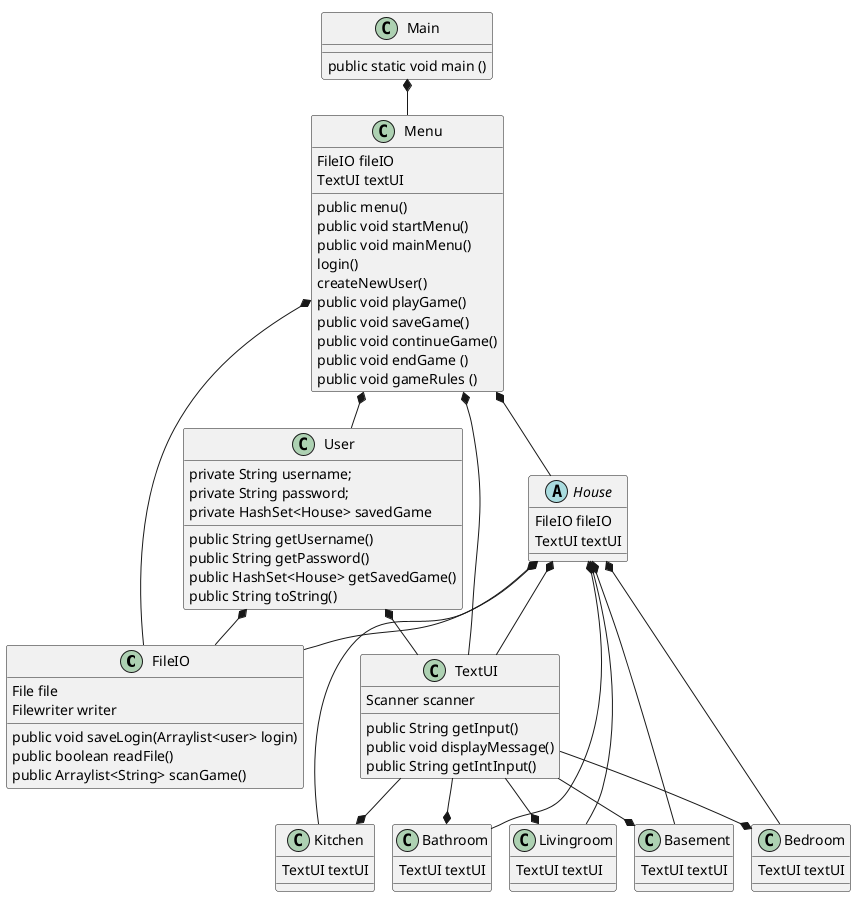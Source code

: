 @startuml
'https://plantuml.com/class-diagram
!pragma layout smetana

class FileIO
class Bedroom
class Kitchen
class Bathroom
class Livingroom
class Basement
Abstract Class House
class TextUI
class User
class Menu
class Main



Main *-- Menu
Menu *-- User
Menu *-- House
Menu *-- FileIO
Menu *-- TextUI
User *-- FileIO
User *-- TextUI
House *-- FileIO
House *-- TextUI
House *-- Kitchen
House *-- Bathroom
House *-- Livingroom
House *-- Basement
House *-- Bedroom
TextUI --* Kitchen
TextUI --* Bathroom
TextUI --* Livingroom
TextUI --* Basement
TextUI --* Bedroom




class TextUI
{
Scanner scanner
public String getInput()
public void displayMessage()
public String getIntInput()
}

class FileIO {
File file
Filewriter writer
public void saveLogin(Arraylist<user> login)
public boolean readFile()
public Arraylist<String> scanGame()
}

class Main {
public static void main ()
}


Abstract class House {
FileIO fileIO
TextUI textUI
}


class User{
private String username;
private String password;
private HashSet<House> savedGame
public String getUsername()
public String getPassword()
public HashSet<House> getSavedGame()
public String toString()

}

class Menu {
FileIO fileIO
TextUI textUI
public menu()
public void startMenu()
public void mainMenu()
login()
createNewUser()
public void playGame()
public void saveGame()
public void continueGame()
public void endGame ()
public void gameRules ()
}


class Kitchen {
TextUI textUI
}

class Bathroom {
TextUI textUI

}

class Basement {
TextUI textUI

}

class Bedroom {
TextUI textUI

}

class Livingroom {
TextUI textUI
}


@enduml